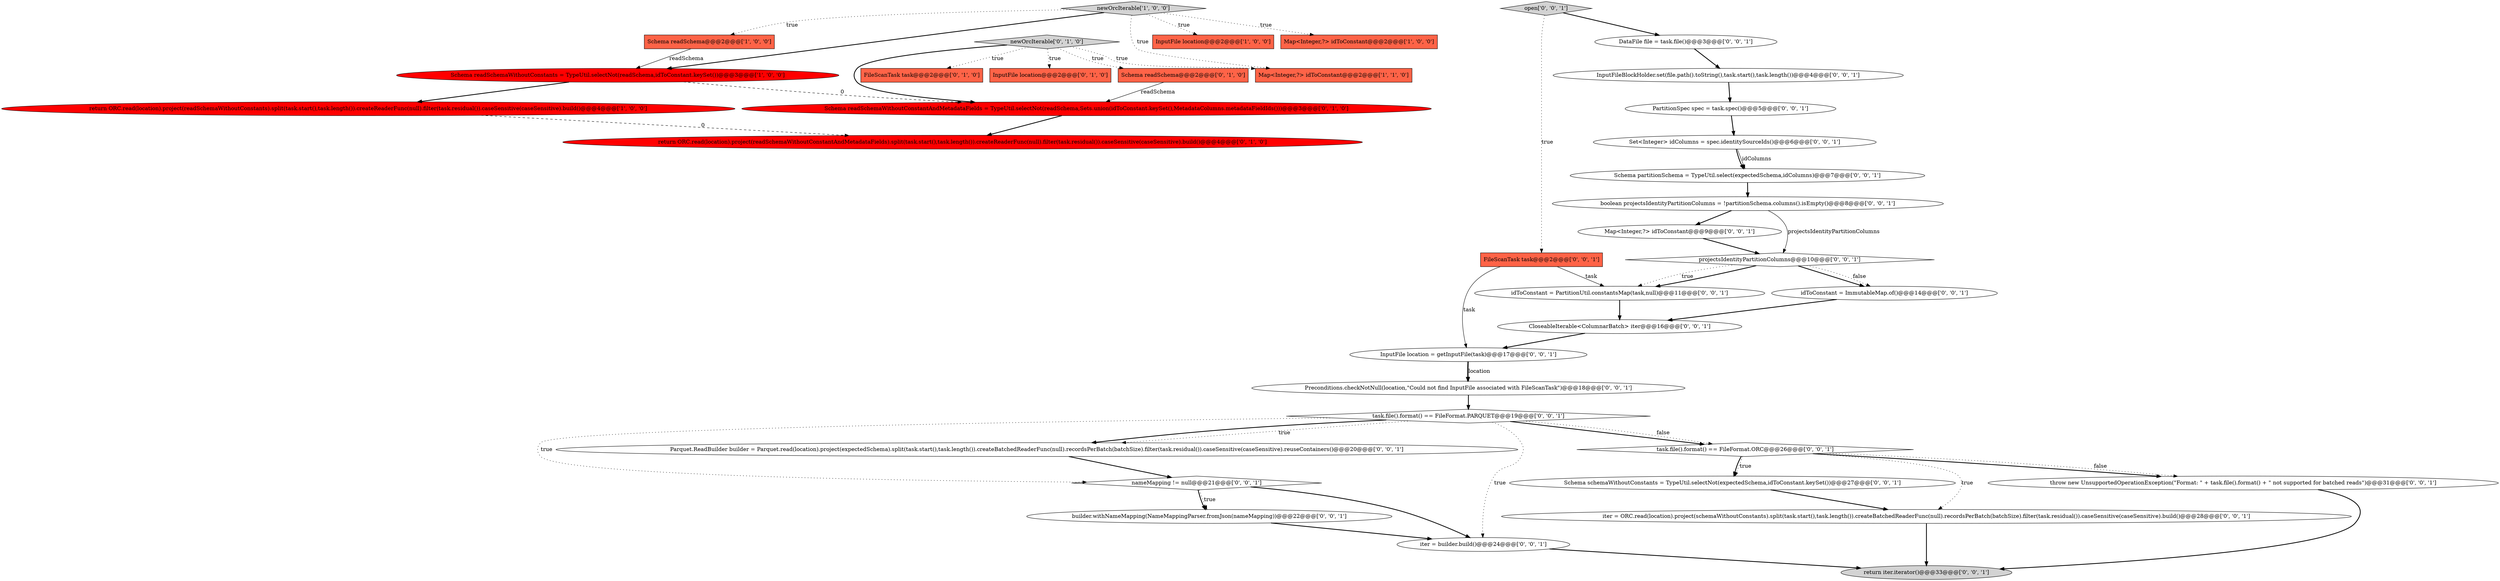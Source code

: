 digraph {
3 [style = filled, label = "return ORC.read(location).project(readSchemaWithoutConstants).split(task.start(),task.length()).createReaderFunc(null).filter(task.residual()).caseSensitive(caseSensitive).build()@@@4@@@['1', '0', '0']", fillcolor = red, shape = ellipse image = "AAA1AAABBB1BBB"];
6 [style = filled, label = "Map<Integer,?> idToConstant@@@2@@@['1', '1', '0']", fillcolor = tomato, shape = box image = "AAA0AAABBB1BBB"];
7 [style = filled, label = "Schema readSchemaWithoutConstantAndMetadataFields = TypeUtil.selectNot(readSchema,Sets.union(idToConstant.keySet(),MetadataColumns.metadataFieldIds()))@@@3@@@['0', '1', '0']", fillcolor = red, shape = ellipse image = "AAA1AAABBB2BBB"];
19 [style = filled, label = "boolean projectsIdentityPartitionColumns = !partitionSchema.columns().isEmpty()@@@8@@@['0', '0', '1']", fillcolor = white, shape = ellipse image = "AAA0AAABBB3BBB"];
30 [style = filled, label = "FileScanTask task@@@2@@@['0', '0', '1']", fillcolor = tomato, shape = box image = "AAA0AAABBB3BBB"];
12 [style = filled, label = "newOrcIterable['0', '1', '0']", fillcolor = lightgray, shape = diamond image = "AAA0AAABBB2BBB"];
2 [style = filled, label = "InputFile location@@@2@@@['1', '0', '0']", fillcolor = tomato, shape = box image = "AAA0AAABBB1BBB"];
33 [style = filled, label = "Parquet.ReadBuilder builder = Parquet.read(location).project(expectedSchema).split(task.start(),task.length()).createBatchedReaderFunc(null).recordsPerBatch(batchSize).filter(task.residual()).caseSensitive(caseSensitive).reuseContainers()@@@20@@@['0', '0', '1']", fillcolor = white, shape = ellipse image = "AAA0AAABBB3BBB"];
8 [style = filled, label = "FileScanTask task@@@2@@@['0', '1', '0']", fillcolor = tomato, shape = box image = "AAA0AAABBB2BBB"];
1 [style = filled, label = "Map<Integer,?> idToConstant@@@2@@@['1', '0', '0']", fillcolor = tomato, shape = box image = "AAA0AAABBB1BBB"];
24 [style = filled, label = "InputFile location = getInputFile(task)@@@17@@@['0', '0', '1']", fillcolor = white, shape = ellipse image = "AAA0AAABBB3BBB"];
28 [style = filled, label = "builder.withNameMapping(NameMappingParser.fromJson(nameMapping))@@@22@@@['0', '0', '1']", fillcolor = white, shape = ellipse image = "AAA0AAABBB3BBB"];
5 [style = filled, label = "Schema readSchemaWithoutConstants = TypeUtil.selectNot(readSchema,idToConstant.keySet())@@@3@@@['1', '0', '0']", fillcolor = red, shape = ellipse image = "AAA1AAABBB1BBB"];
13 [style = filled, label = "DataFile file = task.file()@@@3@@@['0', '0', '1']", fillcolor = white, shape = ellipse image = "AAA0AAABBB3BBB"];
0 [style = filled, label = "Schema readSchema@@@2@@@['1', '0', '0']", fillcolor = tomato, shape = box image = "AAA0AAABBB1BBB"];
32 [style = filled, label = "idToConstant = PartitionUtil.constantsMap(task,null)@@@11@@@['0', '0', '1']", fillcolor = white, shape = ellipse image = "AAA0AAABBB3BBB"];
14 [style = filled, label = "Schema partitionSchema = TypeUtil.select(expectedSchema,idColumns)@@@7@@@['0', '0', '1']", fillcolor = white, shape = ellipse image = "AAA0AAABBB3BBB"];
17 [style = filled, label = "iter = builder.build()@@@24@@@['0', '0', '1']", fillcolor = white, shape = ellipse image = "AAA0AAABBB3BBB"];
36 [style = filled, label = "idToConstant = ImmutableMap.of()@@@14@@@['0', '0', '1']", fillcolor = white, shape = ellipse image = "AAA0AAABBB3BBB"];
22 [style = filled, label = "PartitionSpec spec = task.spec()@@@5@@@['0', '0', '1']", fillcolor = white, shape = ellipse image = "AAA0AAABBB3BBB"];
18 [style = filled, label = "nameMapping != null@@@21@@@['0', '0', '1']", fillcolor = white, shape = diamond image = "AAA0AAABBB3BBB"];
35 [style = filled, label = "return iter.iterator()@@@33@@@['0', '0', '1']", fillcolor = lightgray, shape = ellipse image = "AAA0AAABBB3BBB"];
34 [style = filled, label = "CloseableIterable<ColumnarBatch> iter@@@16@@@['0', '0', '1']", fillcolor = white, shape = ellipse image = "AAA0AAABBB3BBB"];
15 [style = filled, label = "Set<Integer> idColumns = spec.identitySourceIds()@@@6@@@['0', '0', '1']", fillcolor = white, shape = ellipse image = "AAA0AAABBB3BBB"];
29 [style = filled, label = "task.file().format() == FileFormat.PARQUET@@@19@@@['0', '0', '1']", fillcolor = white, shape = diamond image = "AAA0AAABBB3BBB"];
27 [style = filled, label = "throw new UnsupportedOperationException(\"Format: \" + task.file().format() + \" not supported for batched reads\")@@@31@@@['0', '0', '1']", fillcolor = white, shape = ellipse image = "AAA0AAABBB3BBB"];
37 [style = filled, label = "Schema schemaWithoutConstants = TypeUtil.selectNot(expectedSchema,idToConstant.keySet())@@@27@@@['0', '0', '1']", fillcolor = white, shape = ellipse image = "AAA0AAABBB3BBB"];
10 [style = filled, label = "return ORC.read(location).project(readSchemaWithoutConstantAndMetadataFields).split(task.start(),task.length()).createReaderFunc(null).filter(task.residual()).caseSensitive(caseSensitive).build()@@@4@@@['0', '1', '0']", fillcolor = red, shape = ellipse image = "AAA1AAABBB2BBB"];
4 [style = filled, label = "newOrcIterable['1', '0', '0']", fillcolor = lightgray, shape = diamond image = "AAA0AAABBB1BBB"];
16 [style = filled, label = "Preconditions.checkNotNull(location,\"Could not find InputFile associated with FileScanTask\")@@@18@@@['0', '0', '1']", fillcolor = white, shape = ellipse image = "AAA0AAABBB3BBB"];
20 [style = filled, label = "iter = ORC.read(location).project(schemaWithoutConstants).split(task.start(),task.length()).createBatchedReaderFunc(null).recordsPerBatch(batchSize).filter(task.residual()).caseSensitive(caseSensitive).build()@@@28@@@['0', '0', '1']", fillcolor = white, shape = ellipse image = "AAA0AAABBB3BBB"];
26 [style = filled, label = "InputFileBlockHolder.set(file.path().toString(),task.start(),task.length())@@@4@@@['0', '0', '1']", fillcolor = white, shape = ellipse image = "AAA0AAABBB3BBB"];
31 [style = filled, label = "task.file().format() == FileFormat.ORC@@@26@@@['0', '0', '1']", fillcolor = white, shape = diamond image = "AAA0AAABBB3BBB"];
25 [style = filled, label = "Map<Integer,?> idToConstant@@@9@@@['0', '0', '1']", fillcolor = white, shape = ellipse image = "AAA0AAABBB3BBB"];
23 [style = filled, label = "open['0', '0', '1']", fillcolor = lightgray, shape = diamond image = "AAA0AAABBB3BBB"];
11 [style = filled, label = "InputFile location@@@2@@@['0', '1', '0']", fillcolor = tomato, shape = box image = "AAA0AAABBB2BBB"];
9 [style = filled, label = "Schema readSchema@@@2@@@['0', '1', '0']", fillcolor = tomato, shape = box image = "AAA0AAABBB2BBB"];
21 [style = filled, label = "projectsIdentityPartitionColumns@@@10@@@['0', '0', '1']", fillcolor = white, shape = diamond image = "AAA0AAABBB3BBB"];
4->6 [style = dotted, label="true"];
5->3 [style = bold, label=""];
31->37 [style = bold, label=""];
29->18 [style = dotted, label="true"];
29->17 [style = dotted, label="true"];
22->15 [style = bold, label=""];
0->5 [style = solid, label="readSchema"];
31->37 [style = dotted, label="true"];
15->14 [style = bold, label=""];
36->34 [style = bold, label=""];
4->1 [style = dotted, label="true"];
7->10 [style = bold, label=""];
12->8 [style = dotted, label="true"];
16->29 [style = bold, label=""];
29->31 [style = bold, label=""];
4->0 [style = dotted, label="true"];
30->24 [style = solid, label="task"];
37->20 [style = bold, label=""];
18->17 [style = bold, label=""];
23->30 [style = dotted, label="true"];
14->19 [style = bold, label=""];
21->32 [style = dotted, label="true"];
29->31 [style = dotted, label="false"];
32->34 [style = bold, label=""];
19->21 [style = solid, label="projectsIdentityPartitionColumns"];
31->20 [style = dotted, label="true"];
18->28 [style = bold, label=""];
12->7 [style = bold, label=""];
27->35 [style = bold, label=""];
19->25 [style = bold, label=""];
26->22 [style = bold, label=""];
4->2 [style = dotted, label="true"];
12->11 [style = dotted, label="true"];
24->16 [style = bold, label=""];
29->33 [style = bold, label=""];
34->24 [style = bold, label=""];
21->36 [style = bold, label=""];
33->18 [style = bold, label=""];
31->27 [style = bold, label=""];
12->6 [style = dotted, label="true"];
13->26 [style = bold, label=""];
23->13 [style = bold, label=""];
24->16 [style = solid, label="location"];
18->28 [style = dotted, label="true"];
21->32 [style = bold, label=""];
15->14 [style = solid, label="idColumns"];
28->17 [style = bold, label=""];
29->33 [style = dotted, label="true"];
3->10 [style = dashed, label="0"];
20->35 [style = bold, label=""];
5->7 [style = dashed, label="0"];
21->36 [style = dotted, label="false"];
4->5 [style = bold, label=""];
9->7 [style = solid, label="readSchema"];
30->32 [style = solid, label="task"];
25->21 [style = bold, label=""];
12->9 [style = dotted, label="true"];
17->35 [style = bold, label=""];
31->27 [style = dotted, label="false"];
}

